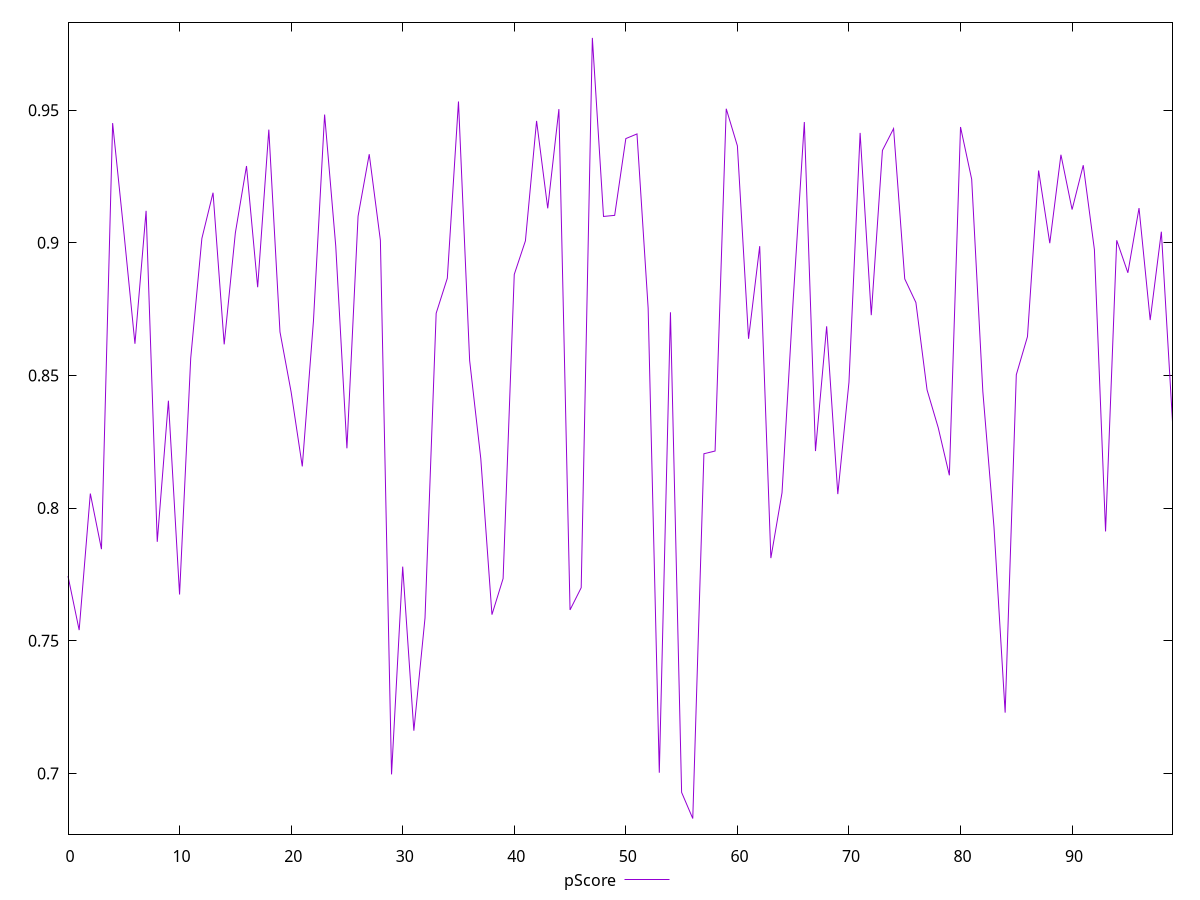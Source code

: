 reset

$pScore <<EOF
0 0.7743508160236119
1 0.7540095830175124
2 0.805471173119162
3 0.7845112577534281
4 0.9451141467079011
5 0.9043178844389392
6 0.8619449475091723
7 0.9120493859550155
8 0.7872870379980718
9 0.8404624622297261
10 0.767417106093788
11 0.8565021642550114
12 0.901641621198119
13 0.9188672382378802
14 0.8617041574499117
15 0.9037149536075789
16 0.9289279486183859
17 0.8832407593838116
18 0.9426456320737908
19 0.8664079989512127
20 0.843742539889648
21 0.8156997710648526
22 0.8704866407838051
23 0.9483298569978034
24 0.8987111352375607
25 0.8225186256927265
26 0.910007477096001
27 0.9333753202174897
28 0.9009257445401158
29 0.6996104886551937
30 0.7779222442681024
31 0.7160793012345343
32 0.7585713534673177
33 0.8734285217954789
34 0.8866501435070435
35 0.9532405435657892
36 0.8556280960367606
37 0.8186317854479309
38 0.7598320983161853
39 0.7734432287440858
40 0.8880706427172302
41 0.9007258100950156
42 0.9459369247125848
43 0.9129867523682264
44 0.9503844473766628
45 0.7616219477612725
46 0.7699875613155791
47 0.9772201580572987
48 0.9099209822136974
49 0.9103338311599156
50 0.9392694899372691
51 0.9410303871936256
52 0.8753611340478971
53 0.7002521011688293
54 0.8738147861406463
55 0.6928355832189005
56 0.6829849132860779
57 0.8204839324610828
58 0.821506841072317
59 0.9505185943428571
60 0.9365220895499513
61 0.8638079416809743
62 0.8987281643535106
63 0.781141741765838
64 0.8057756391363503
65 0.8783674121689551
66 0.9455042138343386
67 0.8214884599354723
68 0.868506370052974
69 0.8052596962258927
70 0.847403119191568
71 0.9414095923911683
72 0.8727192346409992
73 0.9348123807292662
74 0.943035842269635
75 0.8863831765995157
76 0.8774735364868163
77 0.8445556195397761
78 0.830315124841645
79 0.8123464647745944
80 0.9436368833054882
81 0.923938491328378
82 0.8439263282016818
83 0.7927942831275909
84 0.7228834208275348
85 0.8502657037689749
86 0.864612553705566
87 0.9272349106876673
88 0.899840274682504
89 0.9331831058470208
90 0.9125137229256616
91 0.9292356570164727
92 0.8974430189398337
93 0.7912021712851663
94 0.9009283399575674
95 0.8886890024185525
96 0.9130737464969716
97 0.8708733067677306
98 0.9041784989935964
99 0.8325768168590263
EOF

set key outside below
set xrange [0:99]
set yrange [0.6771002083906535:0.983104862952723]
set trange [0.6771002083906535:0.983104862952723]
set terminal svg size 640, 500 enhanced background rgb 'white'
set output "report_00017_2021-02-10T15-08-03.406Z/mainthread-work-breakdown/samples/pages/pScore/values.svg"

plot $pScore title "pScore" with line

reset
